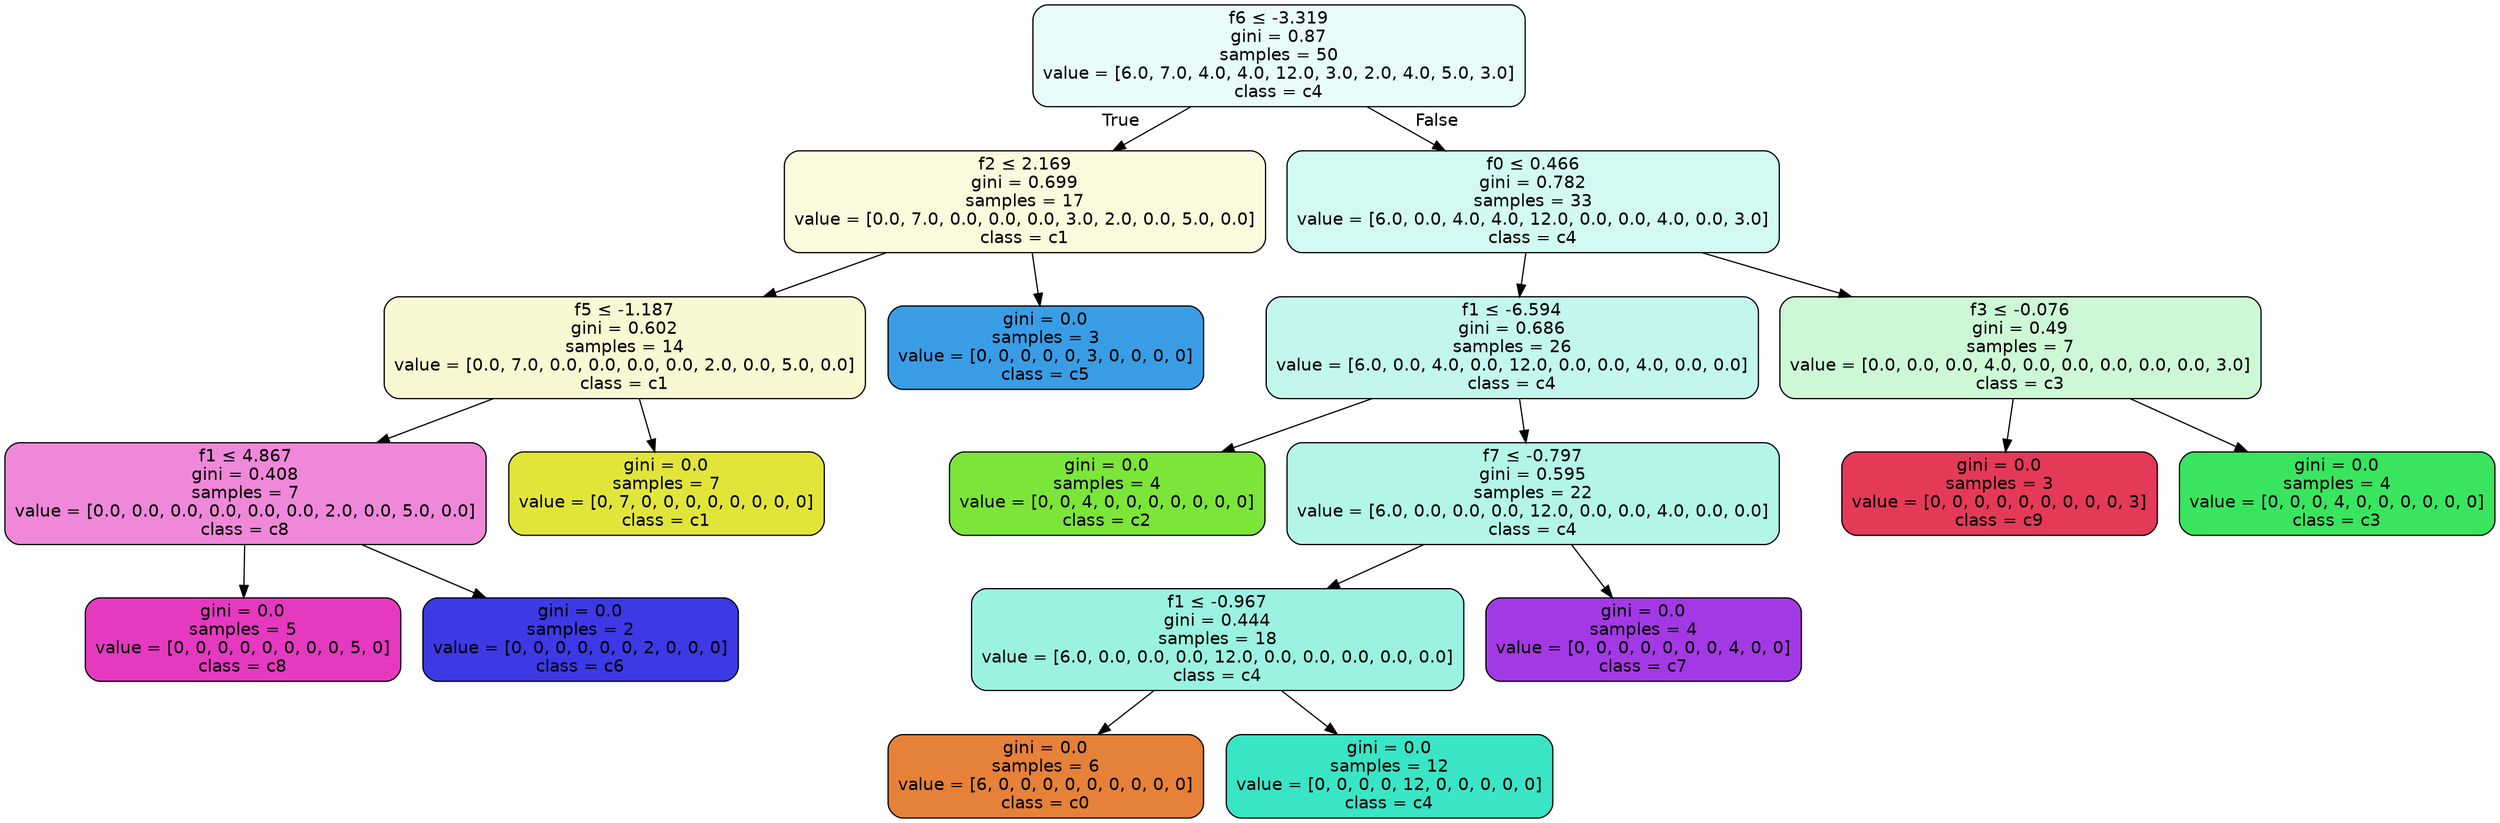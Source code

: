 digraph Tree {
node [shape=box, style="filled, rounded", color="black", fontname=helvetica] ;
edge [fontname=helvetica] ;
0 [label=<f6 &le; -3.319<br/>gini = 0.87<br/>samples = 50<br/>value = [6.0, 7.0, 4.0, 4.0, 12.0, 3.0, 2.0, 4.0, 5.0, 3.0]<br/>class = c4>, fillcolor="#39e5c51e"] ;
1 [label=<f2 &le; 2.169<br/>gini = 0.699<br/>samples = 17<br/>value = [0.0, 7.0, 0.0, 0.0, 0.0, 3.0, 2.0, 0.0, 5.0, 0.0]<br/>class = c1>, fillcolor="#e2e5392b"] ;
0 -> 1 [labeldistance=2.5, labelangle=45, headlabel="True"] ;
2 [label=<f5 &le; -1.187<br/>gini = 0.602<br/>samples = 14<br/>value = [0.0, 7.0, 0.0, 0.0, 0.0, 0.0, 2.0, 0.0, 5.0, 0.0]<br/>class = c1>, fillcolor="#e2e53939"] ;
1 -> 2 ;
3 [label=<f1 &le; 4.867<br/>gini = 0.408<br/>samples = 7<br/>value = [0.0, 0.0, 0.0, 0.0, 0.0, 0.0, 2.0, 0.0, 5.0, 0.0]<br/>class = c8>, fillcolor="#e539c099"] ;
2 -> 3 ;
4 [label=<gini = 0.0<br/>samples = 5<br/>value = [0, 0, 0, 0, 0, 0, 0, 0, 5, 0]<br/>class = c8>, fillcolor="#e539c0ff"] ;
3 -> 4 ;
5 [label=<gini = 0.0<br/>samples = 2<br/>value = [0, 0, 0, 0, 0, 0, 2, 0, 0, 0]<br/>class = c6>, fillcolor="#3c39e5ff"] ;
3 -> 5 ;
6 [label=<gini = 0.0<br/>samples = 7<br/>value = [0, 7, 0, 0, 0, 0, 0, 0, 0, 0]<br/>class = c1>, fillcolor="#e2e539ff"] ;
2 -> 6 ;
7 [label=<gini = 0.0<br/>samples = 3<br/>value = [0, 0, 0, 0, 0, 3, 0, 0, 0, 0]<br/>class = c5>, fillcolor="#399de5ff"] ;
1 -> 7 ;
8 [label=<f0 &le; 0.466<br/>gini = 0.782<br/>samples = 33<br/>value = [6.0, 0.0, 4.0, 4.0, 12.0, 0.0, 0.0, 4.0, 0.0, 3.0]<br/>class = c4>, fillcolor="#39e5c539"] ;
0 -> 8 [labeldistance=2.5, labelangle=-45, headlabel="False"] ;
9 [label=<f1 &le; -6.594<br/>gini = 0.686<br/>samples = 26<br/>value = [6.0, 0.0, 4.0, 0.0, 12.0, 0.0, 0.0, 4.0, 0.0, 0.0]<br/>class = c4>, fillcolor="#39e5c54d"] ;
8 -> 9 ;
10 [label=<gini = 0.0<br/>samples = 4<br/>value = [0, 0, 4, 0, 0, 0, 0, 0, 0, 0]<br/>class = c2>, fillcolor="#7be539ff"] ;
9 -> 10 ;
11 [label=<f7 &le; -0.797<br/>gini = 0.595<br/>samples = 22<br/>value = [6.0, 0.0, 0.0, 0.0, 12.0, 0.0, 0.0, 4.0, 0.0, 0.0]<br/>class = c4>, fillcolor="#39e5c560"] ;
9 -> 11 ;
12 [label=<f1 &le; -0.967<br/>gini = 0.444<br/>samples = 18<br/>value = [6.0, 0.0, 0.0, 0.0, 12.0, 0.0, 0.0, 0.0, 0.0, 0.0]<br/>class = c4>, fillcolor="#39e5c580"] ;
11 -> 12 ;
13 [label=<gini = 0.0<br/>samples = 6<br/>value = [6, 0, 0, 0, 0, 0, 0, 0, 0, 0]<br/>class = c0>, fillcolor="#e58139ff"] ;
12 -> 13 ;
14 [label=<gini = 0.0<br/>samples = 12<br/>value = [0, 0, 0, 0, 12, 0, 0, 0, 0, 0]<br/>class = c4>, fillcolor="#39e5c5ff"] ;
12 -> 14 ;
15 [label=<gini = 0.0<br/>samples = 4<br/>value = [0, 0, 0, 0, 0, 0, 0, 4, 0, 0]<br/>class = c7>, fillcolor="#a339e5ff"] ;
11 -> 15 ;
16 [label=<f3 &le; -0.076<br/>gini = 0.49<br/>samples = 7<br/>value = [0.0, 0.0, 0.0, 4.0, 0.0, 0.0, 0.0, 0.0, 0.0, 3.0]<br/>class = c3>, fillcolor="#39e55e40"] ;
8 -> 16 ;
17 [label=<gini = 0.0<br/>samples = 3<br/>value = [0, 0, 0, 0, 0, 0, 0, 0, 0, 3]<br/>class = c9>, fillcolor="#e53958ff"] ;
16 -> 17 ;
18 [label=<gini = 0.0<br/>samples = 4<br/>value = [0, 0, 0, 4, 0, 0, 0, 0, 0, 0]<br/>class = c3>, fillcolor="#39e55eff"] ;
16 -> 18 ;
}
